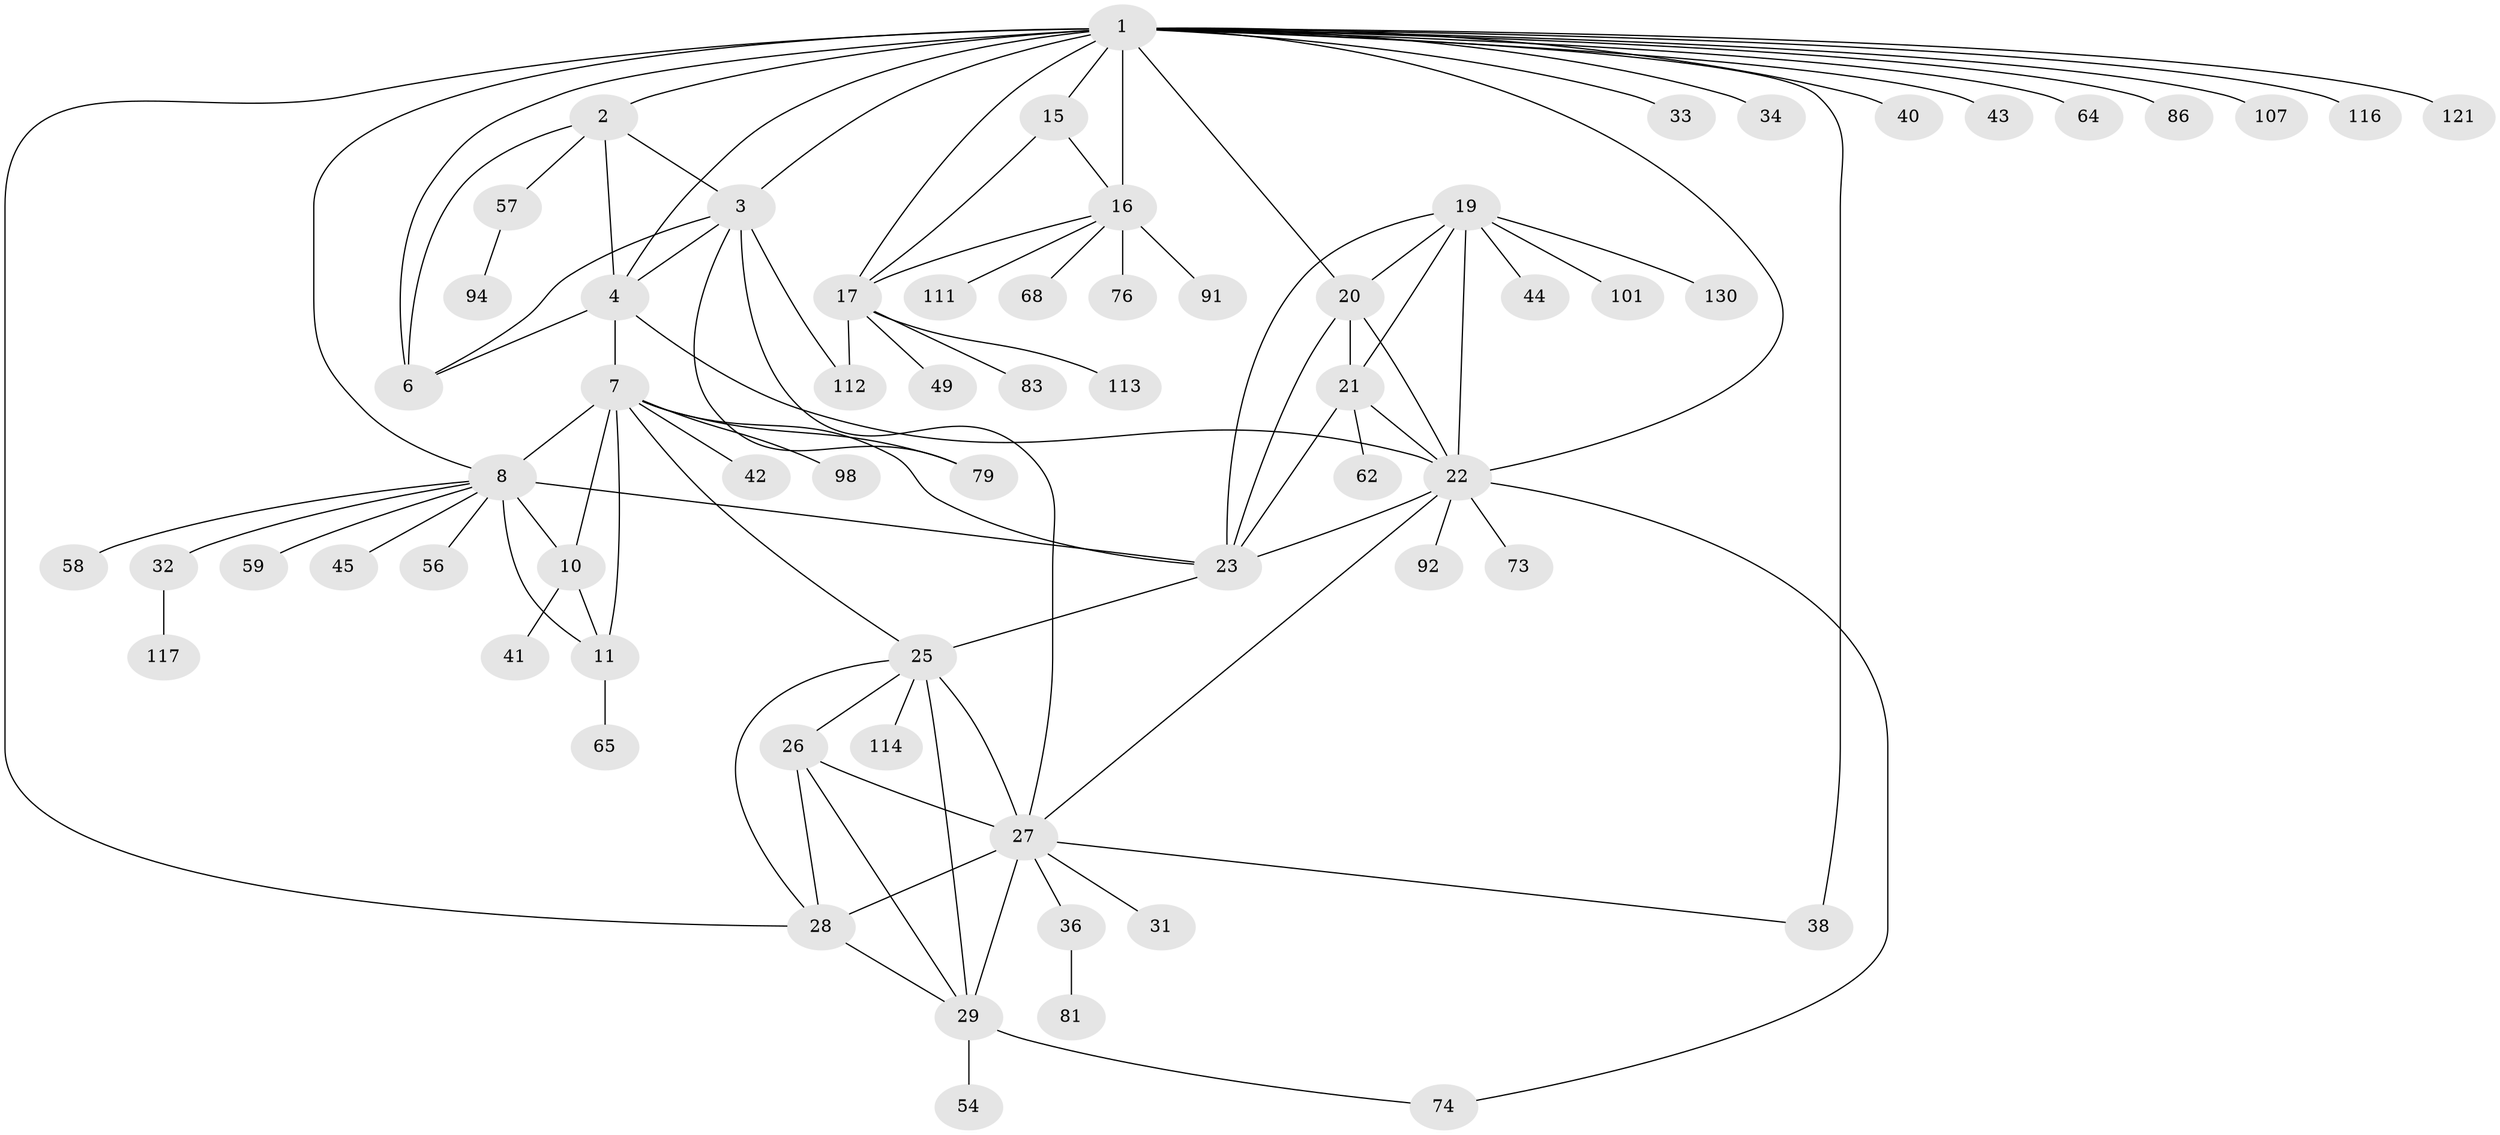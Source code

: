 // original degree distribution, {9: 0.05343511450381679, 13: 0.007633587786259542, 8: 0.05343511450381679, 7: 0.04580152671755725, 10: 0.03816793893129771, 12: 0.007633587786259542, 11: 0.015267175572519083, 6: 0.007633587786259542, 5: 0.015267175572519083, 1: 0.6259541984732825, 2: 0.09923664122137404, 3: 0.030534351145038167}
// Generated by graph-tools (version 1.1) at 2025/15/03/09/25 04:15:50]
// undirected, 65 vertices, 101 edges
graph export_dot {
graph [start="1"]
  node [color=gray90,style=filled];
  1 [super="+13+5"];
  2 [super="+77+82+102+119+123+103+105"];
  3;
  4;
  6 [super="+89+128+131"];
  7 [super="+12"];
  8 [super="+35+9+39+93"];
  10 [super="+80"];
  11 [super="+52"];
  15 [super="+46+129+78"];
  16 [super="+69"];
  17;
  19;
  20 [super="+50+90+108"];
  21 [super="+97+61"];
  22 [super="+24"];
  23 [super="+115+88+51"];
  25 [super="+67"];
  26;
  27 [super="+30"];
  28 [super="+55"];
  29 [super="+99+126+71"];
  31;
  32;
  33;
  34;
  36 [super="+37"];
  38 [super="+109+122"];
  40;
  41;
  42;
  43;
  44 [super="+75"];
  45;
  49;
  54;
  56;
  57;
  58;
  59;
  62;
  64;
  65;
  68;
  73;
  74;
  76;
  79;
  81;
  83;
  86;
  91;
  92;
  94;
  98;
  101;
  107;
  111;
  112;
  113;
  114;
  116;
  117;
  121;
  130;
  1 -- 2 [weight=2];
  1 -- 3 [weight=2];
  1 -- 4 [weight=2];
  1 -- 6 [weight=2];
  1 -- 43;
  1 -- 86;
  1 -- 121;
  1 -- 64;
  1 -- 34;
  1 -- 38 [weight=4];
  1 -- 40;
  1 -- 107;
  1 -- 15 [weight=3];
  1 -- 16 [weight=3];
  1 -- 17 [weight=3];
  1 -- 116;
  1 -- 20 [weight=2];
  1 -- 22;
  1 -- 28;
  1 -- 33;
  1 -- 8;
  2 -- 3;
  2 -- 4;
  2 -- 6;
  2 -- 57;
  3 -- 4;
  3 -- 6;
  3 -- 79;
  3 -- 112;
  3 -- 27;
  4 -- 6;
  4 -- 7;
  4 -- 22;
  7 -- 8 [weight=4];
  7 -- 10 [weight=2];
  7 -- 11 [weight=2];
  7 -- 23;
  7 -- 42;
  7 -- 79;
  7 -- 98;
  7 -- 25;
  8 -- 10 [weight=2];
  8 -- 11 [weight=2];
  8 -- 32;
  8 -- 45;
  8 -- 58;
  8 -- 59;
  8 -- 23;
  8 -- 56;
  10 -- 11;
  10 -- 41;
  11 -- 65;
  15 -- 16;
  15 -- 17;
  16 -- 17;
  16 -- 68;
  16 -- 76;
  16 -- 91;
  16 -- 111;
  17 -- 49;
  17 -- 83;
  17 -- 112;
  17 -- 113;
  19 -- 20;
  19 -- 21;
  19 -- 22 [weight=2];
  19 -- 23;
  19 -- 44;
  19 -- 101;
  19 -- 130;
  20 -- 21;
  20 -- 22 [weight=2];
  20 -- 23;
  21 -- 22 [weight=2];
  21 -- 23;
  21 -- 62;
  22 -- 23 [weight=2];
  22 -- 27;
  22 -- 74;
  22 -- 92;
  22 -- 73;
  23 -- 25;
  25 -- 26;
  25 -- 27 [weight=2];
  25 -- 28;
  25 -- 29;
  25 -- 114;
  26 -- 27 [weight=2];
  26 -- 28;
  26 -- 29;
  27 -- 28 [weight=2];
  27 -- 29 [weight=2];
  27 -- 31;
  27 -- 36;
  27 -- 38;
  28 -- 29;
  29 -- 54;
  29 -- 74;
  32 -- 117;
  36 -- 81;
  57 -- 94;
}
